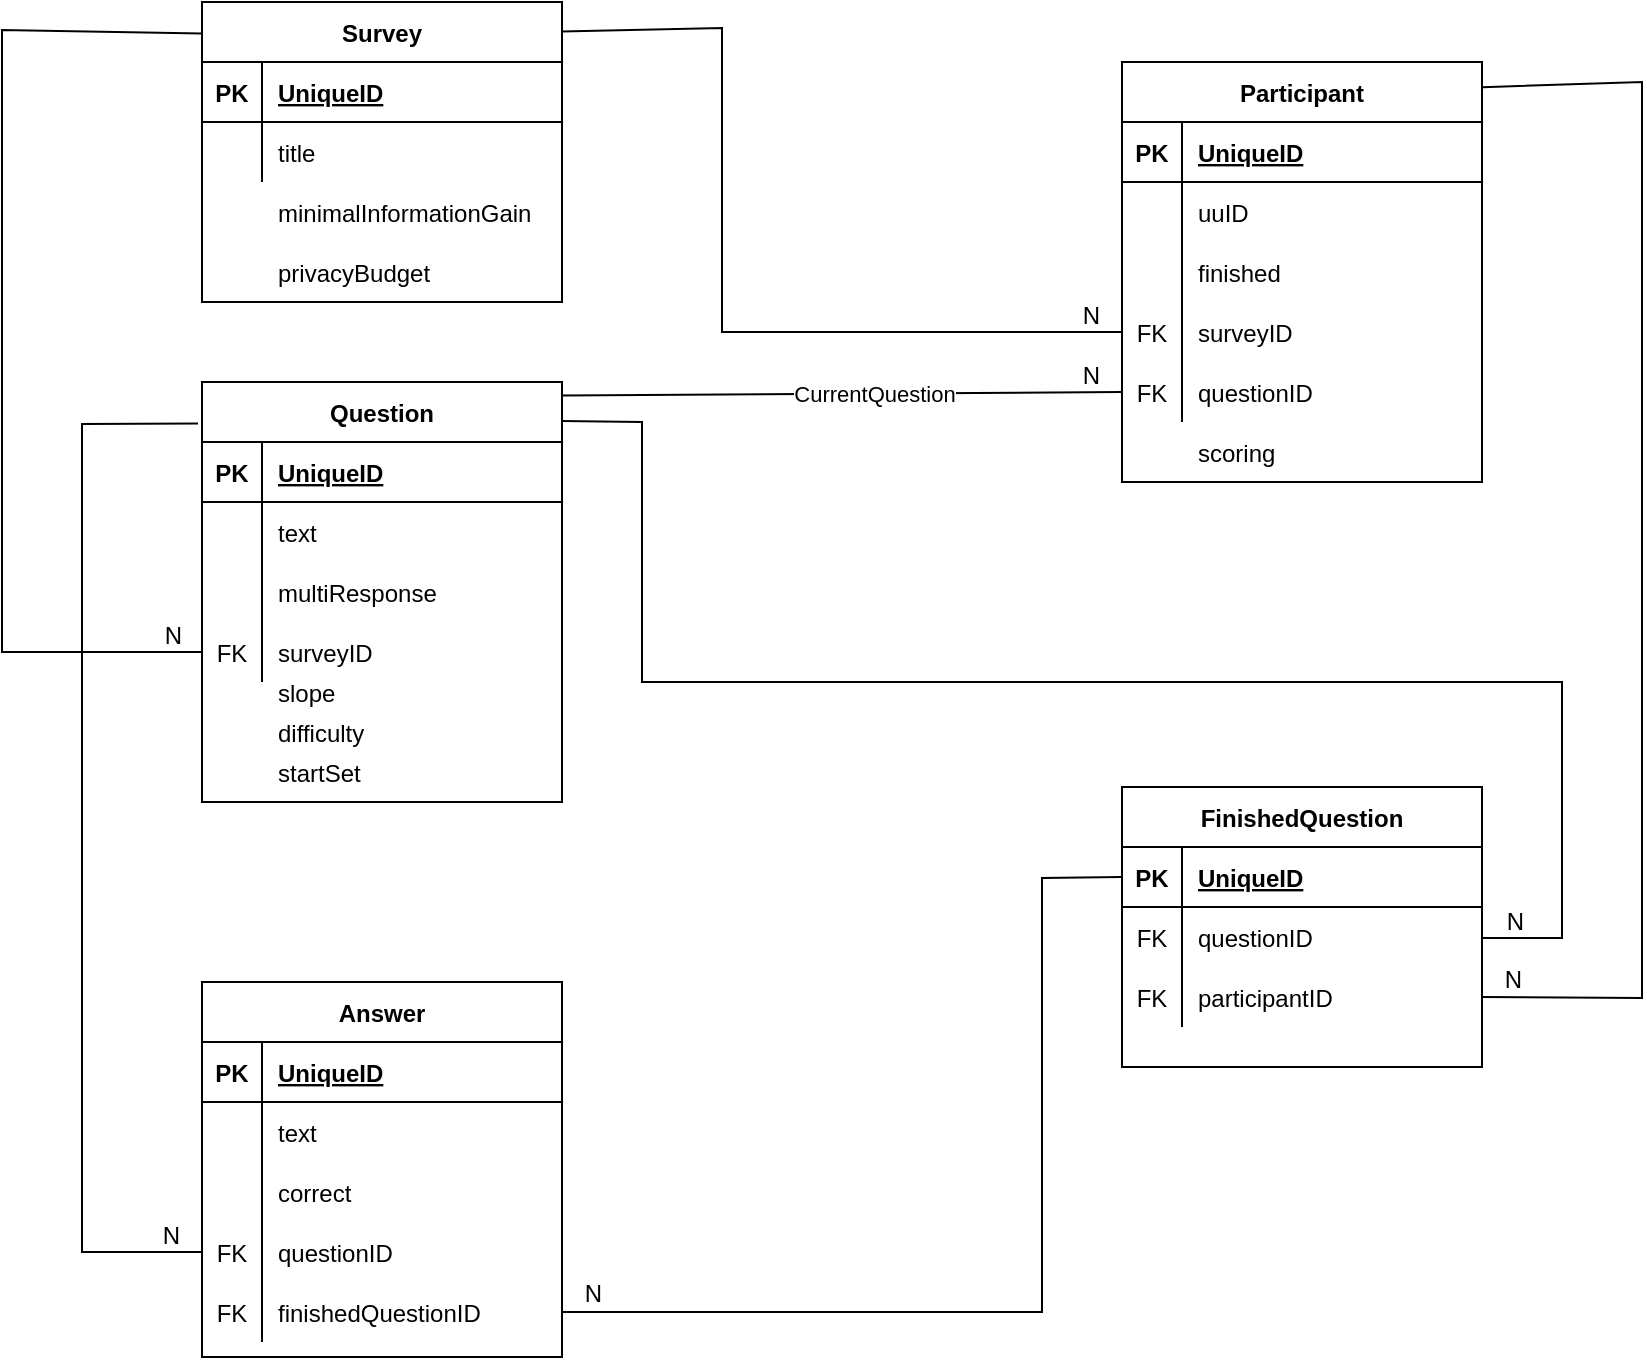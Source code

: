 <mxfile>
    <diagram id="NoLcGY3_Rd0w1QSIiBX1" name="Page-1">
        <mxGraphModel dx="1304" dy="997" grid="1" gridSize="10" guides="1" tooltips="1" connect="1" arrows="1" fold="1" page="1" pageScale="1" pageWidth="1169" pageHeight="827" math="0" shadow="0">
            <root>
                <mxCell id="0"/>
                <mxCell id="1" parent="0"/>
                <mxCell id="44" value="" style="endArrow=none;html=1;rounded=0;entryX=1;entryY=0.5;entryDx=0;entryDy=0;exitX=1.002;exitY=0.06;exitDx=0;exitDy=0;exitPerimeter=0;" parent="1" source="86" target="38" edge="1">
                    <mxGeometry relative="1" as="geometry">
                        <mxPoint x="1119.1" y="107.52" as="sourcePoint"/>
                        <mxPoint x="1090" y="450" as="targetPoint"/>
                        <Array as="points">
                            <mxPoint x="980" y="110"/>
                            <mxPoint x="980" y="568"/>
                        </Array>
                    </mxGeometry>
                </mxCell>
                <mxCell id="45" value="N" style="resizable=0;html=1;align=right;verticalAlign=bottom;" parent="44" connectable="0" vertex="1">
                    <mxGeometry x="1" relative="1" as="geometry">
                        <mxPoint x="20" as="offset"/>
                    </mxGeometry>
                </mxCell>
                <mxCell id="48" value="" style="endArrow=none;html=1;rounded=0;exitX=0;exitY=0.5;exitDx=0;exitDy=0;entryX=1;entryY=0.5;entryDx=0;entryDy=0;" parent="1" source="32" target="81" edge="1">
                    <mxGeometry relative="1" as="geometry">
                        <mxPoint x="770" y="535" as="sourcePoint"/>
                        <mxPoint x="640" y="635" as="targetPoint"/>
                        <Array as="points">
                            <mxPoint x="680" y="508"/>
                            <mxPoint x="680" y="725"/>
                        </Array>
                    </mxGeometry>
                </mxCell>
                <mxCell id="49" value="N" style="resizable=0;html=1;align=right;verticalAlign=bottom;" parent="48" connectable="0" vertex="1">
                    <mxGeometry x="1" relative="1" as="geometry">
                        <mxPoint x="20.25" y="-0.03" as="offset"/>
                    </mxGeometry>
                </mxCell>
                <mxCell id="50" value="" style="endArrow=none;html=1;rounded=0;entryX=0;entryY=0.5;entryDx=0;entryDy=0;exitX=0.999;exitY=0.098;exitDx=0;exitDy=0;exitPerimeter=0;" parent="1" source="TI3GmT-DSjy5wb8d_JhB-1" target="93" edge="1">
                    <mxGeometry relative="1" as="geometry">
                        <mxPoint x="441" y="112" as="sourcePoint"/>
                        <mxPoint x="620" y="230" as="targetPoint"/>
                        <Array as="points">
                            <mxPoint x="520" y="83"/>
                            <mxPoint x="520" y="235"/>
                        </Array>
                    </mxGeometry>
                </mxCell>
                <mxCell id="51" value="N" style="resizable=0;html=1;align=right;verticalAlign=bottom;" parent="50" connectable="0" vertex="1">
                    <mxGeometry x="1" relative="1" as="geometry">
                        <mxPoint x="-10" as="offset"/>
                    </mxGeometry>
                </mxCell>
                <mxCell id="52" value="" style="endArrow=none;html=1;rounded=0;exitX=-0.001;exitY=0.105;exitDx=0;exitDy=0;entryX=0;entryY=0.5;entryDx=0;entryDy=0;exitPerimeter=0;" parent="1" source="TI3GmT-DSjy5wb8d_JhB-1" target="78" edge="1">
                    <mxGeometry relative="1" as="geometry">
                        <mxPoint x="260" y="215" as="sourcePoint"/>
                        <mxPoint x="260" y="394" as="targetPoint"/>
                        <Array as="points">
                            <mxPoint x="160" y="84"/>
                            <mxPoint x="160" y="395"/>
                        </Array>
                    </mxGeometry>
                </mxCell>
                <mxCell id="53" value="N" style="resizable=0;html=1;align=right;verticalAlign=bottom;" parent="52" connectable="0" vertex="1">
                    <mxGeometry x="1" relative="1" as="geometry">
                        <mxPoint x="-10" as="offset"/>
                    </mxGeometry>
                </mxCell>
                <mxCell id="54" value="" style="endArrow=none;html=1;rounded=0;exitX=-0.011;exitY=0.099;exitDx=0;exitDy=0;entryX=0;entryY=0.5;entryDx=0;entryDy=0;exitPerimeter=0;" parent="1" source="TI3GmT-DSjy5wb8d_JhB-27" target="TI3GmT-DSjy5wb8d_JhB-50" edge="1">
                    <mxGeometry relative="1" as="geometry">
                        <mxPoint x="440" y="340" as="sourcePoint"/>
                        <mxPoint x="460" y="605" as="targetPoint"/>
                        <Array as="points">
                            <mxPoint x="200" y="281"/>
                            <mxPoint x="200" y="695"/>
                        </Array>
                    </mxGeometry>
                </mxCell>
                <mxCell id="55" value="N" style="resizable=0;html=1;align=right;verticalAlign=bottom;" parent="54" connectable="0" vertex="1">
                    <mxGeometry x="1" relative="1" as="geometry">
                        <mxPoint x="-10" as="offset"/>
                    </mxGeometry>
                </mxCell>
                <mxCell id="TI3GmT-DSjy5wb8d_JhB-27" value="Question" style="shape=table;startSize=30;container=1;collapsible=1;childLayout=tableLayout;fixedRows=1;rowLines=0;fontStyle=1;align=center;resizeLast=1;" parent="1" vertex="1">
                    <mxGeometry x="260" y="260" width="180" height="210" as="geometry"/>
                </mxCell>
                <mxCell id="TI3GmT-DSjy5wb8d_JhB-28" value="" style="shape=partialRectangle;collapsible=0;dropTarget=0;pointerEvents=0;fillColor=none;top=0;left=0;bottom=1;right=0;points=[[0,0.5],[1,0.5]];portConstraint=eastwest;" parent="TI3GmT-DSjy5wb8d_JhB-27" vertex="1">
                    <mxGeometry y="30" width="180" height="30" as="geometry"/>
                </mxCell>
                <mxCell id="TI3GmT-DSjy5wb8d_JhB-29" value="PK" style="shape=partialRectangle;connectable=0;fillColor=none;top=0;left=0;bottom=0;right=0;fontStyle=1;overflow=hidden;" parent="TI3GmT-DSjy5wb8d_JhB-28" vertex="1">
                    <mxGeometry width="30" height="30" as="geometry"/>
                </mxCell>
                <mxCell id="TI3GmT-DSjy5wb8d_JhB-30" value="UniqueID" style="shape=partialRectangle;connectable=0;fillColor=none;top=0;left=0;bottom=0;right=0;align=left;spacingLeft=6;fontStyle=5;overflow=hidden;" parent="TI3GmT-DSjy5wb8d_JhB-28" vertex="1">
                    <mxGeometry x="30" width="150" height="30" as="geometry"/>
                </mxCell>
                <mxCell id="TI3GmT-DSjy5wb8d_JhB-31" value="" style="shape=partialRectangle;collapsible=0;dropTarget=0;pointerEvents=0;fillColor=none;top=0;left=0;bottom=0;right=0;points=[[0,0.5],[1,0.5]];portConstraint=eastwest;" parent="TI3GmT-DSjy5wb8d_JhB-27" vertex="1">
                    <mxGeometry y="60" width="180" height="30" as="geometry"/>
                </mxCell>
                <mxCell id="TI3GmT-DSjy5wb8d_JhB-32" value="" style="shape=partialRectangle;connectable=0;fillColor=none;top=0;left=0;bottom=0;right=0;editable=1;overflow=hidden;" parent="TI3GmT-DSjy5wb8d_JhB-31" vertex="1">
                    <mxGeometry width="30" height="30" as="geometry"/>
                </mxCell>
                <mxCell id="TI3GmT-DSjy5wb8d_JhB-33" value="text" style="shape=partialRectangle;connectable=0;fillColor=none;top=0;left=0;bottom=0;right=0;align=left;spacingLeft=6;overflow=hidden;" parent="TI3GmT-DSjy5wb8d_JhB-31" vertex="1">
                    <mxGeometry x="30" width="150" height="30" as="geometry"/>
                </mxCell>
                <mxCell id="TI3GmT-DSjy5wb8d_JhB-34" value="" style="shape=partialRectangle;collapsible=0;dropTarget=0;pointerEvents=0;fillColor=none;top=0;left=0;bottom=0;right=0;points=[[0,0.5],[1,0.5]];portConstraint=eastwest;" parent="TI3GmT-DSjy5wb8d_JhB-27" vertex="1">
                    <mxGeometry y="90" width="180" height="30" as="geometry"/>
                </mxCell>
                <mxCell id="TI3GmT-DSjy5wb8d_JhB-35" value="" style="shape=partialRectangle;connectable=0;fillColor=none;top=0;left=0;bottom=0;right=0;editable=1;overflow=hidden;" parent="TI3GmT-DSjy5wb8d_JhB-34" vertex="1">
                    <mxGeometry width="30" height="30" as="geometry"/>
                </mxCell>
                <mxCell id="TI3GmT-DSjy5wb8d_JhB-36" value="multiResponse" style="shape=partialRectangle;connectable=0;fillColor=none;top=0;left=0;bottom=0;right=0;align=left;spacingLeft=6;overflow=hidden;" parent="TI3GmT-DSjy5wb8d_JhB-34" vertex="1">
                    <mxGeometry x="30" width="150" height="30" as="geometry"/>
                </mxCell>
                <mxCell id="78" value="" style="shape=partialRectangle;collapsible=0;dropTarget=0;pointerEvents=0;fillColor=none;top=0;left=0;bottom=0;right=0;points=[[0,0.5],[1,0.5]];portConstraint=eastwest;" parent="TI3GmT-DSjy5wb8d_JhB-27" vertex="1">
                    <mxGeometry y="120" width="180" height="30" as="geometry"/>
                </mxCell>
                <mxCell id="79" value="FK" style="shape=partialRectangle;connectable=0;fillColor=none;top=0;left=0;bottom=0;right=0;editable=1;overflow=hidden;" parent="78" vertex="1">
                    <mxGeometry width="30" height="30" as="geometry"/>
                </mxCell>
                <mxCell id="80" value="surveyID" style="shape=partialRectangle;connectable=0;fillColor=none;top=0;left=0;bottom=0;right=0;align=left;spacingLeft=6;overflow=hidden;" parent="78" vertex="1">
                    <mxGeometry x="30" width="150" height="30" as="geometry"/>
                </mxCell>
                <mxCell id="86" value="Participant" style="shape=table;startSize=30;container=1;collapsible=1;childLayout=tableLayout;fixedRows=1;rowLines=0;fontStyle=1;align=center;resizeLast=1;" parent="1" vertex="1">
                    <mxGeometry x="720" y="100" width="180" height="210" as="geometry"/>
                </mxCell>
                <mxCell id="87" value="" style="shape=partialRectangle;collapsible=0;dropTarget=0;pointerEvents=0;fillColor=none;top=0;left=0;bottom=1;right=0;points=[[0,0.5],[1,0.5]];portConstraint=eastwest;" parent="86" vertex="1">
                    <mxGeometry y="30" width="180" height="30" as="geometry"/>
                </mxCell>
                <mxCell id="88" value="PK" style="shape=partialRectangle;connectable=0;fillColor=none;top=0;left=0;bottom=0;right=0;fontStyle=1;overflow=hidden;" parent="87" vertex="1">
                    <mxGeometry width="30" height="30" as="geometry"/>
                </mxCell>
                <mxCell id="89" value="UniqueID" style="shape=partialRectangle;connectable=0;fillColor=none;top=0;left=0;bottom=0;right=0;align=left;spacingLeft=6;fontStyle=5;overflow=hidden;" parent="87" vertex="1">
                    <mxGeometry x="30" width="150" height="30" as="geometry"/>
                </mxCell>
                <mxCell id="90" value="" style="shape=partialRectangle;collapsible=0;dropTarget=0;pointerEvents=0;fillColor=none;top=0;left=0;bottom=0;right=0;points=[[0,0.5],[1,0.5]];portConstraint=eastwest;" parent="86" vertex="1">
                    <mxGeometry y="60" width="180" height="30" as="geometry"/>
                </mxCell>
                <mxCell id="91" value="" style="shape=partialRectangle;connectable=0;fillColor=none;top=0;left=0;bottom=0;right=0;editable=1;overflow=hidden;" parent="90" vertex="1">
                    <mxGeometry width="30" height="30" as="geometry"/>
                </mxCell>
                <mxCell id="92" value="uuID" style="shape=partialRectangle;connectable=0;fillColor=none;top=0;left=0;bottom=0;right=0;align=left;spacingLeft=6;overflow=hidden;" parent="90" vertex="1">
                    <mxGeometry x="30" width="150" height="30" as="geometry"/>
                </mxCell>
                <mxCell id="99" value="" style="shape=partialRectangle;collapsible=0;dropTarget=0;pointerEvents=0;fillColor=none;top=0;left=0;bottom=0;right=0;points=[[0,0.5],[1,0.5]];portConstraint=eastwest;" parent="86" vertex="1">
                    <mxGeometry y="90" width="180" height="30" as="geometry"/>
                </mxCell>
                <mxCell id="100" value="" style="shape=partialRectangle;connectable=0;fillColor=none;top=0;left=0;bottom=0;right=0;editable=1;overflow=hidden;" parent="99" vertex="1">
                    <mxGeometry width="30" height="30" as="geometry"/>
                </mxCell>
                <mxCell id="101" value="finished" style="shape=partialRectangle;connectable=0;fillColor=none;top=0;left=0;bottom=0;right=0;align=left;spacingLeft=6;overflow=hidden;" parent="99" vertex="1">
                    <mxGeometry x="30" width="150" height="30" as="geometry"/>
                </mxCell>
                <mxCell id="93" value="" style="shape=partialRectangle;collapsible=0;dropTarget=0;pointerEvents=0;fillColor=none;top=0;left=0;bottom=0;right=0;points=[[0,0.5],[1,0.5]];portConstraint=eastwest;" parent="86" vertex="1">
                    <mxGeometry y="120" width="180" height="30" as="geometry"/>
                </mxCell>
                <mxCell id="94" value="FK" style="shape=partialRectangle;connectable=0;fillColor=none;top=0;left=0;bottom=0;right=0;editable=1;overflow=hidden;" parent="93" vertex="1">
                    <mxGeometry width="30" height="30" as="geometry"/>
                </mxCell>
                <mxCell id="95" value="surveyID" style="shape=partialRectangle;connectable=0;fillColor=none;top=0;left=0;bottom=0;right=0;align=left;spacingLeft=6;overflow=hidden;" parent="93" vertex="1">
                    <mxGeometry x="30" width="150" height="30" as="geometry"/>
                </mxCell>
                <mxCell id="96" value="" style="shape=partialRectangle;collapsible=0;dropTarget=0;pointerEvents=0;fillColor=none;top=0;left=0;bottom=0;right=0;points=[[0,0.5],[1,0.5]];portConstraint=eastwest;" parent="86" vertex="1">
                    <mxGeometry y="150" width="180" height="30" as="geometry"/>
                </mxCell>
                <mxCell id="97" value="FK" style="shape=partialRectangle;connectable=0;fillColor=none;top=0;left=0;bottom=0;right=0;editable=1;overflow=hidden;" parent="96" vertex="1">
                    <mxGeometry width="30" height="30" as="geometry"/>
                </mxCell>
                <mxCell id="98" value="questionID" style="shape=partialRectangle;connectable=0;fillColor=none;top=0;left=0;bottom=0;right=0;align=left;spacingLeft=6;overflow=hidden;" parent="96" vertex="1">
                    <mxGeometry x="30" width="150" height="30" as="geometry"/>
                </mxCell>
                <mxCell id="TI3GmT-DSjy5wb8d_JhB-40" value="Answer" style="shape=table;startSize=30;container=1;collapsible=1;childLayout=tableLayout;fixedRows=1;rowLines=0;fontStyle=1;align=center;resizeLast=1;" parent="1" vertex="1">
                    <mxGeometry x="260" y="560" width="180" height="187.5" as="geometry"/>
                </mxCell>
                <mxCell id="TI3GmT-DSjy5wb8d_JhB-41" value="" style="shape=partialRectangle;collapsible=0;dropTarget=0;pointerEvents=0;fillColor=none;top=0;left=0;bottom=1;right=0;points=[[0,0.5],[1,0.5]];portConstraint=eastwest;" parent="TI3GmT-DSjy5wb8d_JhB-40" vertex="1">
                    <mxGeometry y="30" width="180" height="30" as="geometry"/>
                </mxCell>
                <mxCell id="TI3GmT-DSjy5wb8d_JhB-42" value="PK" style="shape=partialRectangle;connectable=0;fillColor=none;top=0;left=0;bottom=0;right=0;fontStyle=1;overflow=hidden;" parent="TI3GmT-DSjy5wb8d_JhB-41" vertex="1">
                    <mxGeometry width="30" height="30" as="geometry"/>
                </mxCell>
                <mxCell id="TI3GmT-DSjy5wb8d_JhB-43" value="UniqueID" style="shape=partialRectangle;connectable=0;fillColor=none;top=0;left=0;bottom=0;right=0;align=left;spacingLeft=6;fontStyle=5;overflow=hidden;" parent="TI3GmT-DSjy5wb8d_JhB-41" vertex="1">
                    <mxGeometry x="30" width="150" height="30" as="geometry"/>
                </mxCell>
                <mxCell id="TI3GmT-DSjy5wb8d_JhB-44" value="" style="shape=partialRectangle;collapsible=0;dropTarget=0;pointerEvents=0;fillColor=none;top=0;left=0;bottom=0;right=0;points=[[0,0.5],[1,0.5]];portConstraint=eastwest;" parent="TI3GmT-DSjy5wb8d_JhB-40" vertex="1">
                    <mxGeometry y="60" width="180" height="30" as="geometry"/>
                </mxCell>
                <mxCell id="TI3GmT-DSjy5wb8d_JhB-45" value="" style="shape=partialRectangle;connectable=0;fillColor=none;top=0;left=0;bottom=0;right=0;editable=1;overflow=hidden;" parent="TI3GmT-DSjy5wb8d_JhB-44" vertex="1">
                    <mxGeometry width="30" height="30" as="geometry"/>
                </mxCell>
                <mxCell id="TI3GmT-DSjy5wb8d_JhB-46" value="text" style="shape=partialRectangle;connectable=0;fillColor=none;top=0;left=0;bottom=0;right=0;align=left;spacingLeft=6;overflow=hidden;" parent="TI3GmT-DSjy5wb8d_JhB-44" vertex="1">
                    <mxGeometry x="30" width="150" height="30" as="geometry"/>
                </mxCell>
                <mxCell id="TI3GmT-DSjy5wb8d_JhB-47" value="" style="shape=partialRectangle;collapsible=0;dropTarget=0;pointerEvents=0;fillColor=none;top=0;left=0;bottom=0;right=0;points=[[0,0.5],[1,0.5]];portConstraint=eastwest;" parent="TI3GmT-DSjy5wb8d_JhB-40" vertex="1">
                    <mxGeometry y="90" width="180" height="30" as="geometry"/>
                </mxCell>
                <mxCell id="TI3GmT-DSjy5wb8d_JhB-48" value="" style="shape=partialRectangle;connectable=0;fillColor=none;top=0;left=0;bottom=0;right=0;editable=1;overflow=hidden;" parent="TI3GmT-DSjy5wb8d_JhB-47" vertex="1">
                    <mxGeometry width="30" height="30" as="geometry"/>
                </mxCell>
                <mxCell id="TI3GmT-DSjy5wb8d_JhB-49" value="correct" style="shape=partialRectangle;connectable=0;fillColor=none;top=0;left=0;bottom=0;right=0;align=left;spacingLeft=6;overflow=hidden;" parent="TI3GmT-DSjy5wb8d_JhB-47" vertex="1">
                    <mxGeometry x="30" width="150" height="30" as="geometry"/>
                </mxCell>
                <mxCell id="TI3GmT-DSjy5wb8d_JhB-50" value="" style="shape=partialRectangle;collapsible=0;dropTarget=0;pointerEvents=0;fillColor=none;top=0;left=0;bottom=0;right=0;points=[[0,0.5],[1,0.5]];portConstraint=eastwest;" parent="TI3GmT-DSjy5wb8d_JhB-40" vertex="1">
                    <mxGeometry y="120" width="180" height="30" as="geometry"/>
                </mxCell>
                <mxCell id="TI3GmT-DSjy5wb8d_JhB-51" value="FK" style="shape=partialRectangle;connectable=0;fillColor=none;top=0;left=0;bottom=0;right=0;editable=1;overflow=hidden;" parent="TI3GmT-DSjy5wb8d_JhB-50" vertex="1">
                    <mxGeometry width="30" height="30" as="geometry"/>
                </mxCell>
                <mxCell id="TI3GmT-DSjy5wb8d_JhB-52" value="questionID" style="shape=partialRectangle;connectable=0;fillColor=none;top=0;left=0;bottom=0;right=0;align=left;spacingLeft=6;overflow=hidden;" parent="TI3GmT-DSjy5wb8d_JhB-50" vertex="1">
                    <mxGeometry x="30" width="150" height="30" as="geometry"/>
                </mxCell>
                <mxCell id="81" value="" style="shape=partialRectangle;collapsible=0;dropTarget=0;pointerEvents=0;fillColor=none;top=0;left=0;bottom=0;right=0;points=[[0,0.5],[1,0.5]];portConstraint=eastwest;" parent="TI3GmT-DSjy5wb8d_JhB-40" vertex="1">
                    <mxGeometry y="150" width="180" height="30" as="geometry"/>
                </mxCell>
                <mxCell id="82" value="FK" style="shape=partialRectangle;connectable=0;fillColor=none;top=0;left=0;bottom=0;right=0;editable=1;overflow=hidden;" parent="81" vertex="1">
                    <mxGeometry width="30" height="30" as="geometry"/>
                </mxCell>
                <mxCell id="83" value="finishedQuestionID" style="shape=partialRectangle;connectable=0;fillColor=none;top=0;left=0;bottom=0;right=0;align=left;spacingLeft=6;overflow=hidden;" parent="81" vertex="1">
                    <mxGeometry x="30" width="150" height="30" as="geometry"/>
                </mxCell>
                <mxCell id="31" value="FinishedQuestion" style="shape=table;startSize=30;container=1;collapsible=1;childLayout=tableLayout;fixedRows=1;rowLines=0;fontStyle=1;align=center;resizeLast=1;" parent="1" vertex="1">
                    <mxGeometry x="720" y="462.5" width="180" height="140" as="geometry"/>
                </mxCell>
                <mxCell id="32" value="" style="shape=partialRectangle;collapsible=0;dropTarget=0;pointerEvents=0;fillColor=none;top=0;left=0;bottom=1;right=0;points=[[0,0.5],[1,0.5]];portConstraint=eastwest;" parent="31" vertex="1">
                    <mxGeometry y="30" width="180" height="30" as="geometry"/>
                </mxCell>
                <mxCell id="33" value="PK" style="shape=partialRectangle;connectable=0;fillColor=none;top=0;left=0;bottom=0;right=0;fontStyle=1;overflow=hidden;" parent="32" vertex="1">
                    <mxGeometry width="30" height="30" as="geometry"/>
                </mxCell>
                <mxCell id="34" value="UniqueID" style="shape=partialRectangle;connectable=0;fillColor=none;top=0;left=0;bottom=0;right=0;align=left;spacingLeft=6;fontStyle=5;overflow=hidden;" parent="32" vertex="1">
                    <mxGeometry x="30" width="150" height="30" as="geometry"/>
                </mxCell>
                <mxCell id="35" value="" style="shape=partialRectangle;collapsible=0;dropTarget=0;pointerEvents=0;fillColor=none;top=0;left=0;bottom=0;right=0;points=[[0,0.5],[1,0.5]];portConstraint=eastwest;" parent="31" vertex="1">
                    <mxGeometry y="60" width="180" height="30" as="geometry"/>
                </mxCell>
                <mxCell id="36" value="FK" style="shape=partialRectangle;connectable=0;fillColor=none;top=0;left=0;bottom=0;right=0;editable=1;overflow=hidden;" parent="35" vertex="1">
                    <mxGeometry width="30" height="30" as="geometry"/>
                </mxCell>
                <mxCell id="37" value="questionID" style="shape=partialRectangle;connectable=0;fillColor=none;top=0;left=0;bottom=0;right=0;align=left;spacingLeft=6;overflow=hidden;" parent="35" vertex="1">
                    <mxGeometry x="30" width="150" height="30" as="geometry"/>
                </mxCell>
                <mxCell id="38" value="" style="shape=partialRectangle;collapsible=0;dropTarget=0;pointerEvents=0;fillColor=none;top=0;left=0;bottom=0;right=0;points=[[0,0.5],[1,0.5]];portConstraint=eastwest;" parent="31" vertex="1">
                    <mxGeometry y="90" width="180" height="30" as="geometry"/>
                </mxCell>
                <mxCell id="39" value="FK" style="shape=partialRectangle;connectable=0;fillColor=none;top=0;left=0;bottom=0;right=0;editable=1;overflow=hidden;" parent="38" vertex="1">
                    <mxGeometry width="30" height="30" as="geometry"/>
                </mxCell>
                <mxCell id="40" value="participantID" style="shape=partialRectangle;connectable=0;fillColor=none;top=0;left=0;bottom=0;right=0;align=left;spacingLeft=6;overflow=hidden;" parent="38" vertex="1">
                    <mxGeometry x="30" width="150" height="30" as="geometry"/>
                </mxCell>
                <mxCell id="103" value="" style="endArrow=none;html=1;rounded=0;exitX=1;exitY=0.093;exitDx=0;exitDy=0;exitPerimeter=0;" parent="1" source="TI3GmT-DSjy5wb8d_JhB-27" edge="1">
                    <mxGeometry relative="1" as="geometry">
                        <mxPoint x="442" y="275" as="sourcePoint"/>
                        <mxPoint x="900" y="538" as="targetPoint"/>
                        <Array as="points">
                            <mxPoint x="480" y="280"/>
                            <mxPoint x="480" y="410"/>
                            <mxPoint x="940" y="410"/>
                            <mxPoint x="940" y="538"/>
                        </Array>
                    </mxGeometry>
                </mxCell>
                <mxCell id="104" value="N" style="resizable=0;html=1;align=right;verticalAlign=bottom;" parent="103" connectable="0" vertex="1">
                    <mxGeometry x="1" relative="1" as="geometry">
                        <mxPoint x="21" as="offset"/>
                    </mxGeometry>
                </mxCell>
                <object label="" id="105">
                    <mxCell style="endArrow=none;rounded=0;entryX=0;entryY=0.5;entryDx=0;entryDy=0;exitX=1;exitY=0.032;exitDx=0;exitDy=0;exitPerimeter=0;html=1;" parent="1" source="TI3GmT-DSjy5wb8d_JhB-27" target="96" edge="1">
                        <mxGeometry relative="1" as="geometry">
                            <mxPoint x="440" y="270" as="sourcePoint"/>
                            <mxPoint x="600" y="270" as="targetPoint"/>
                        </mxGeometry>
                    </mxCell>
                </object>
                <mxCell id="106" value="N" style="resizable=0;html=1;align=right;verticalAlign=bottom;" parent="105" connectable="0" vertex="1">
                    <mxGeometry x="1" relative="1" as="geometry">
                        <mxPoint x="-10" as="offset"/>
                    </mxGeometry>
                </mxCell>
                <mxCell id="113" value="CurrentQuestion" style="edgeLabel;html=1;align=center;verticalAlign=middle;resizable=0;points=[];" parent="105" vertex="1" connectable="0">
                    <mxGeometry x="0.111" relative="1" as="geometry">
                        <mxPoint as="offset"/>
                    </mxGeometry>
                </mxCell>
                <mxCell id="TI3GmT-DSjy5wb8d_JhB-1" value="Survey" style="shape=table;startSize=30;container=1;collapsible=1;childLayout=tableLayout;fixedRows=1;rowLines=0;fontStyle=1;align=center;resizeLast=1;" parent="1" vertex="1">
                    <mxGeometry x="260" y="70" width="180" height="150" as="geometry"/>
                </mxCell>
                <mxCell id="TI3GmT-DSjy5wb8d_JhB-2" value="" style="shape=partialRectangle;collapsible=0;dropTarget=0;pointerEvents=0;fillColor=none;top=0;left=0;bottom=1;right=0;points=[[0,0.5],[1,0.5]];portConstraint=eastwest;" parent="TI3GmT-DSjy5wb8d_JhB-1" vertex="1">
                    <mxGeometry y="30" width="180" height="30" as="geometry"/>
                </mxCell>
                <mxCell id="TI3GmT-DSjy5wb8d_JhB-3" value="PK" style="shape=partialRectangle;connectable=0;fillColor=none;top=0;left=0;bottom=0;right=0;fontStyle=1;overflow=hidden;" parent="TI3GmT-DSjy5wb8d_JhB-2" vertex="1">
                    <mxGeometry width="30" height="30" as="geometry"/>
                </mxCell>
                <mxCell id="TI3GmT-DSjy5wb8d_JhB-4" value="UniqueID" style="shape=partialRectangle;connectable=0;fillColor=none;top=0;left=0;bottom=0;right=0;align=left;spacingLeft=6;fontStyle=5;overflow=hidden;" parent="TI3GmT-DSjy5wb8d_JhB-2" vertex="1">
                    <mxGeometry x="30" width="150" height="30" as="geometry"/>
                </mxCell>
                <mxCell id="TI3GmT-DSjy5wb8d_JhB-5" value="" style="shape=partialRectangle;collapsible=0;dropTarget=0;pointerEvents=0;fillColor=none;top=0;left=0;bottom=0;right=0;points=[[0,0.5],[1,0.5]];portConstraint=eastwest;" parent="TI3GmT-DSjy5wb8d_JhB-1" vertex="1">
                    <mxGeometry y="60" width="180" height="30" as="geometry"/>
                </mxCell>
                <mxCell id="TI3GmT-DSjy5wb8d_JhB-6" value="" style="shape=partialRectangle;connectable=0;fillColor=none;top=0;left=0;bottom=0;right=0;editable=1;overflow=hidden;" parent="TI3GmT-DSjy5wb8d_JhB-5" vertex="1">
                    <mxGeometry width="30" height="30" as="geometry"/>
                </mxCell>
                <mxCell id="TI3GmT-DSjy5wb8d_JhB-7" value="title" style="shape=partialRectangle;connectable=0;fillColor=none;top=0;left=0;bottom=0;right=0;align=left;spacingLeft=6;overflow=hidden;" parent="TI3GmT-DSjy5wb8d_JhB-5" vertex="1">
                    <mxGeometry x="30" width="150" height="30" as="geometry"/>
                </mxCell>
                <mxCell id="114" value="slope" style="shape=partialRectangle;connectable=0;fillColor=none;top=0;left=0;bottom=0;right=0;align=left;spacingLeft=6;overflow=hidden;" parent="1" vertex="1">
                    <mxGeometry x="290" y="400" width="150" height="30" as="geometry"/>
                </mxCell>
                <mxCell id="115" value="difficulty" style="shape=partialRectangle;connectable=0;fillColor=none;top=0;left=0;bottom=0;right=0;align=left;spacingLeft=6;overflow=hidden;" parent="1" vertex="1">
                    <mxGeometry x="290" y="420" width="150" height="30" as="geometry"/>
                </mxCell>
                <mxCell id="118" value="startSet" style="shape=partialRectangle;connectable=0;fillColor=none;top=0;left=0;bottom=0;right=0;align=left;spacingLeft=6;overflow=hidden;" parent="1" vertex="1">
                    <mxGeometry x="290" y="440" width="150" height="30" as="geometry"/>
                </mxCell>
                <mxCell id="119" value="scoring" style="shape=partialRectangle;connectable=0;fillColor=none;top=0;left=0;bottom=0;right=0;align=left;spacingLeft=6;overflow=hidden;" parent="1" vertex="1">
                    <mxGeometry x="750" y="280" width="150" height="30" as="geometry"/>
                </mxCell>
                <mxCell id="120" value="minimalInformationGain" style="shape=partialRectangle;connectable=0;fillColor=none;top=0;left=0;bottom=0;right=0;align=left;spacingLeft=6;overflow=hidden;" parent="1" vertex="1">
                    <mxGeometry x="290" y="160" width="150" height="30" as="geometry"/>
                </mxCell>
                <mxCell id="121" value="privacyBudget" style="shape=partialRectangle;connectable=0;fillColor=none;top=0;left=0;bottom=0;right=0;align=left;spacingLeft=6;overflow=hidden;" vertex="1" parent="1">
                    <mxGeometry x="290" y="190" width="150" height="30" as="geometry"/>
                </mxCell>
            </root>
        </mxGraphModel>
    </diagram>
</mxfile>